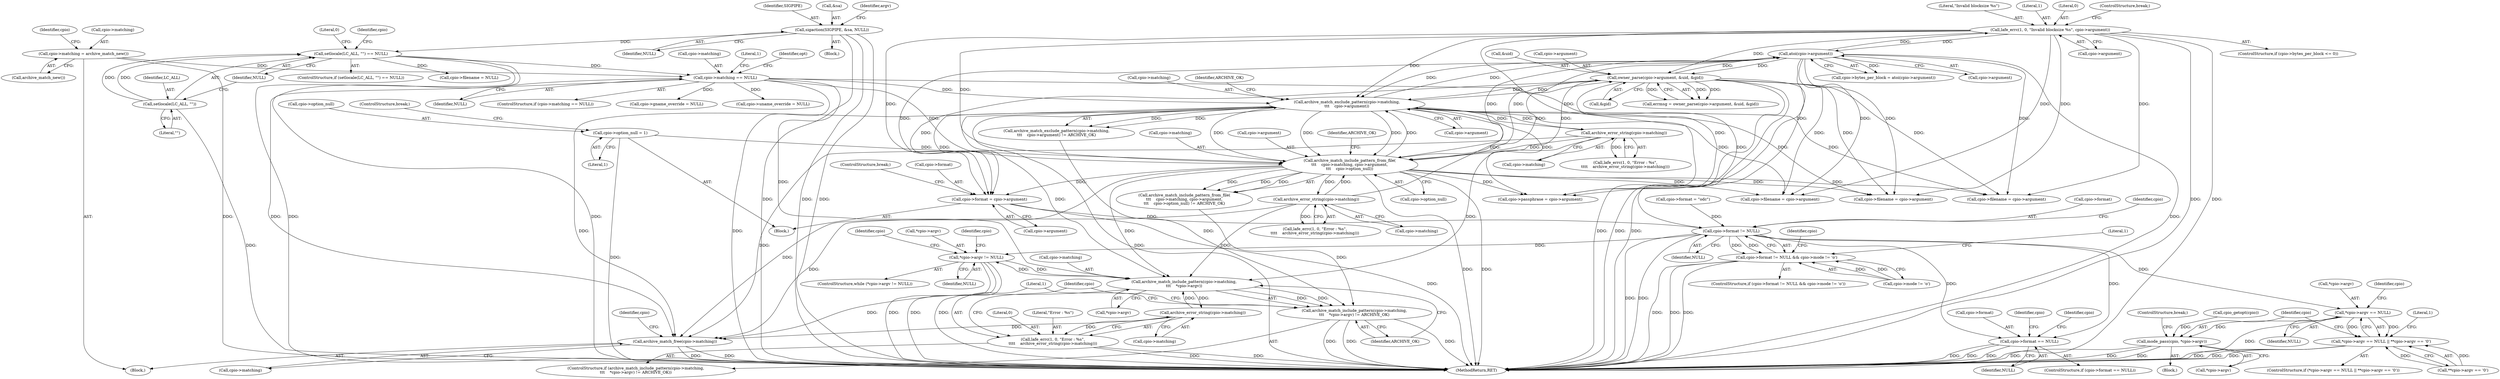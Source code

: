 digraph "0_libarchive_59357157706d47c365b2227739e17daba3607526@pointer" {
"1000474" [label="(Call,cpio->format = cpio->argument)"];
"1000392" [label="(Call,lafe_errc(1, 0, \"Invalid blocksize %s\", cpio->argument))"];
"1000382" [label="(Call,atoi(cpio->argument))"];
"1000670" [label="(Call,owner_parse(cpio->argument, &uid, &gid))"];
"1000449" [label="(Call,archive_match_exclude_pattern(cpio->matching,\n\t\t\t    cpio->argument))"];
"1000321" [label="(Call,cpio->matching == NULL)"];
"1000315" [label="(Call,cpio->matching = archive_match_new())"];
"1000211" [label="(Call,setlocale(LC_ALL, \"\") == NULL)"];
"1000212" [label="(Call,setlocale(LC_ALL, \"\"))"];
"1000201" [label="(Call,sigaction(SIGPIPE, &sa, NULL))"];
"1000461" [label="(Call,archive_error_string(cpio->matching))"];
"1000417" [label="(Call,archive_match_include_pattern_from_file(\n\t\t\t    cpio->matching, cpio->argument,\n\t\t\t    cpio->option_null))"];
"1000432" [label="(Call,archive_error_string(cpio->matching))"];
"1000343" [label="(Call,cpio->option_null = 1)"];
"1000832" [label="(Call,cpio->format != NULL)"];
"1000831" [label="(Call,cpio->format != NULL && cpio->mode != 'o')"];
"1000880" [label="(Call,cpio->format == NULL)"];
"1000895" [label="(Call,*cpio->argv != NULL)"];
"1000904" [label="(Call,archive_match_include_pattern(cpio->matching,\n\t\t\t    *cpio->argv))"];
"1000903" [label="(Call,archive_match_include_pattern(cpio->matching,\n\t\t\t    *cpio->argv) != ARCHIVE_OK)"];
"1000917" [label="(Call,archive_error_string(cpio->matching))"];
"1000913" [label="(Call,lafe_errc(1, 0, \"Error : %s\",\n\t\t\t\t    archive_error_string(cpio->matching)))"];
"1000971" [label="(Call,archive_match_free(cpio->matching))"];
"1000942" [label="(Call,*cpio->argv == NULL)"];
"1000941" [label="(Call,*cpio->argv == NULL || **cpio->argv == '\0')"];
"1000959" [label="(Call,mode_pass(cpio, *cpio->argv))"];
"1000645" [label="(Call,cpio->passphrase = cpio->argument)"];
"1000913" [label="(Call,lafe_errc(1, 0, \"Error : %s\",\n\t\t\t\t    archive_error_string(cpio->matching)))"];
"1000977" [label="(Identifier,cpio)"];
"1000322" [label="(Call,cpio->matching)"];
"1000347" [label="(Literal,1)"];
"1000849" [label="(Identifier,cpio)"];
"1000904" [label="(Call,archive_match_include_pattern(cpio->matching,\n\t\t\t    *cpio->argv))"];
"1000448" [label="(Call,archive_match_exclude_pattern(cpio->matching,\n\t\t\t    cpio->argument) != ARCHIVE_OK)"];
"1000433" [label="(Call,cpio->matching)"];
"1000386" [label="(ControlStructure,if (cpio->bytes_per_block <= 0))"];
"1000213" [label="(Identifier,LC_ALL)"];
"1000208" [label="(Identifier,argv)"];
"1000202" [label="(Identifier,SIGPIPE)"];
"1000832" [label="(Call,cpio->format != NULL)"];
"1000462" [label="(Call,cpio->matching)"];
"1000714" [label="(Call,cpio->gname_override = NULL)"];
"1000217" [label="(Literal,0)"];
"1000343" [label="(Call,cpio->option_null = 1)"];
"1000836" [label="(Identifier,NULL)"];
"1000341" [label="(Block,)"];
"1000891" [label="(Identifier,cpio)"];
"1000877" [label="(Block,)"];
"1000902" [label="(ControlStructure,if (archive_match_include_pattern(cpio->matching,\n\t\t\t    *cpio->argv) != ARCHIVE_OK))"];
"1000392" [label="(Call,lafe_errc(1, 0, \"Invalid blocksize %s\", cpio->argument))"];
"1000424" [label="(Call,cpio->option_null)"];
"1000456" [label="(Identifier,ARCHIVE_OK)"];
"1000418" [label="(Call,cpio->matching)"];
"1000212" [label="(Call,setlocale(LC_ALL, \"\"))"];
"1000416" [label="(Call,archive_match_include_pattern_from_file(\n\t\t\t    cpio->matching, cpio->argument,\n\t\t\t    cpio->option_null) != ARCHIVE_OK)"];
"1000908" [label="(Call,*cpio->argv)"];
"1000956" [label="(Literal,1)"];
"1000995" [label="(MethodReturn,RET)"];
"1000912" [label="(Identifier,ARCHIVE_OK)"];
"1000959" [label="(Call,mode_pass(cpio, *cpio->argv))"];
"1000427" [label="(Identifier,ARCHIVE_OK)"];
"1000965" [label="(ControlStructure,break;)"];
"1000923" [label="(Identifier,cpio)"];
"1000478" [label="(Call,cpio->argument)"];
"1000952" [label="(Identifier,cpio)"];
"1000943" [label="(Call,*cpio->argv)"];
"1000903" [label="(Call,archive_match_include_pattern(cpio->matching,\n\t\t\t    *cpio->argv) != ARCHIVE_OK)"];
"1000971" [label="(Call,archive_match_free(cpio->matching))"];
"1000396" [label="(Call,cpio->argument)"];
"1000896" [label="(Call,*cpio->argv)"];
"1000393" [label="(Literal,1)"];
"1000881" [label="(Call,cpio->format)"];
"1000475" [label="(Call,cpio->format)"];
"1000831" [label="(Call,cpio->format != NULL && cpio->mode != 'o')"];
"1000323" [label="(Identifier,cpio)"];
"1000344" [label="(Call,cpio->option_null)"];
"1000457" [label="(Call,lafe_errc(1, 0, \"Error : %s\",\n\t\t\t\t    archive_error_string(cpio->matching)))"];
"1000843" [label="(Literal,1)"];
"1000895" [label="(Call,*cpio->argv != NULL)"];
"1000215" [label="(Identifier,NULL)"];
"1000315" [label="(Call,cpio->matching = archive_match_new())"];
"1000210" [label="(ControlStructure,if (setlocale(LC_ALL, \"\") == NULL))"];
"1000474" [label="(Call,cpio->format = cpio->argument)"];
"1000394" [label="(Literal,0)"];
"1000221" [label="(Identifier,cpio)"];
"1000668" [label="(Call,errmsg = owner_parse(cpio->argument, &uid, &gid))"];
"1000205" [label="(Identifier,NULL)"];
"1000591" [label="(Call,cpio->filename = cpio->argument)"];
"1000319" [label="(Call,archive_match_new())"];
"1000830" [label="(ControlStructure,if (cpio->format != NULL && cpio->mode != 'o'))"];
"1000449" [label="(Call,archive_match_exclude_pattern(cpio->matching,\n\t\t\t    cpio->argument))"];
"1000884" [label="(Identifier,NULL)"];
"1000931" [label="(Identifier,cpio)"];
"1000915" [label="(Literal,0)"];
"1000327" [label="(Literal,1)"];
"1000670" [label="(Call,owner_parse(cpio->argument, &uid, &gid))"];
"1000155" [label="(Block,)"];
"1000906" [label="(Identifier,cpio)"];
"1000378" [label="(Call,cpio->bytes_per_block = atoi(cpio->argument))"];
"1000316" [label="(Call,cpio->matching)"];
"1000428" [label="(Call,lafe_errc(1, 0, \"Error : %s\",\n\t\t\t\t    archive_error_string(cpio->matching)))"];
"1000887" [label="(Identifier,cpio)"];
"1000421" [label="(Call,cpio->argument)"];
"1000879" [label="(ControlStructure,if (cpio->format == NULL))"];
"1000201" [label="(Call,sigaction(SIGPIPE, &sa, NULL))"];
"1000674" [label="(Call,&uid)"];
"1000941" [label="(Call,*cpio->argv == NULL || **cpio->argv == '\0')"];
"1000676" [label="(Call,&gid)"];
"1000450" [label="(Call,cpio->matching)"];
"1000914" [label="(Literal,1)"];
"1000972" [label="(Call,cpio->matching)"];
"1000900" [label="(Identifier,NULL)"];
"1000698" [label="(Call,cpio->uname_override = NULL)"];
"1000481" [label="(ControlStructure,break;)"];
"1000880" [label="(Call,cpio->format == NULL)"];
"1000325" [label="(Identifier,NULL)"];
"1000382" [label="(Call,atoi(cpio->argument))"];
"1000334" [label="(Call,cpio_getopt(cpio))"];
"1000401" [label="(Call,cpio->format = \"odc\")"];
"1000833" [label="(Call,cpio->format)"];
"1000333" [label="(Identifier,opt)"];
"1000211" [label="(Call,setlocale(LC_ALL, \"\") == NULL)"];
"1000948" [label="(Call,**cpio->argv == '\0')"];
"1000417" [label="(Call,archive_match_include_pattern_from_file(\n\t\t\t    cpio->matching, cpio->argument,\n\t\t\t    cpio->option_null))"];
"1000383" [label="(Call,cpio->argument)"];
"1000839" [label="(Identifier,cpio)"];
"1000917" [label="(Call,archive_error_string(cpio->matching))"];
"1000214" [label="(Literal,\"\")"];
"1000348" [label="(ControlStructure,break;)"];
"1000310" [label="(Call,cpio->filename = NULL)"];
"1000438" [label="(Call,cpio->filename = cpio->argument)"];
"1000432" [label="(Call,archive_error_string(cpio->matching))"];
"1000894" [label="(ControlStructure,while (*cpio->argv != NULL))"];
"1000453" [label="(Call,cpio->argument)"];
"1000399" [label="(ControlStructure,break;)"];
"1000486" [label="(Call,cpio->filename = cpio->argument)"];
"1000960" [label="(Identifier,cpio)"];
"1000918" [label="(Call,cpio->matching)"];
"1000916" [label="(Literal,\"Error : %s\")"];
"1000961" [label="(Call,*cpio->argv)"];
"1000837" [label="(Call,cpio->mode != 'o')"];
"1000320" [label="(ControlStructure,if (cpio->matching == NULL))"];
"1000947" [label="(Identifier,NULL)"];
"1000940" [label="(ControlStructure,if (*cpio->argv == NULL || **cpio->argv == '\0'))"];
"1000671" [label="(Call,cpio->argument)"];
"1000321" [label="(Call,cpio->matching == NULL)"];
"1000461" [label="(Call,archive_error_string(cpio->matching))"];
"1000203" [label="(Call,&sa)"];
"1000942" [label="(Call,*cpio->argv == NULL)"];
"1000395" [label="(Literal,\"Invalid blocksize %s\")"];
"1000905" [label="(Call,cpio->matching)"];
"1000184" [label="(Block,)"];
"1000474" -> "1000341"  [label="AST: "];
"1000474" -> "1000478"  [label="CFG: "];
"1000475" -> "1000474"  [label="AST: "];
"1000478" -> "1000474"  [label="AST: "];
"1000481" -> "1000474"  [label="CFG: "];
"1000474" -> "1000995"  [label="DDG: "];
"1000392" -> "1000474"  [label="DDG: "];
"1000382" -> "1000474"  [label="DDG: "];
"1000670" -> "1000474"  [label="DDG: "];
"1000449" -> "1000474"  [label="DDG: "];
"1000417" -> "1000474"  [label="DDG: "];
"1000474" -> "1000832"  [label="DDG: "];
"1000392" -> "1000386"  [label="AST: "];
"1000392" -> "1000396"  [label="CFG: "];
"1000393" -> "1000392"  [label="AST: "];
"1000394" -> "1000392"  [label="AST: "];
"1000395" -> "1000392"  [label="AST: "];
"1000396" -> "1000392"  [label="AST: "];
"1000399" -> "1000392"  [label="CFG: "];
"1000392" -> "1000995"  [label="DDG: "];
"1000392" -> "1000995"  [label="DDG: "];
"1000392" -> "1000382"  [label="DDG: "];
"1000382" -> "1000392"  [label="DDG: "];
"1000392" -> "1000417"  [label="DDG: "];
"1000392" -> "1000438"  [label="DDG: "];
"1000392" -> "1000449"  [label="DDG: "];
"1000392" -> "1000486"  [label="DDG: "];
"1000392" -> "1000591"  [label="DDG: "];
"1000392" -> "1000645"  [label="DDG: "];
"1000392" -> "1000670"  [label="DDG: "];
"1000382" -> "1000378"  [label="AST: "];
"1000382" -> "1000383"  [label="CFG: "];
"1000383" -> "1000382"  [label="AST: "];
"1000378" -> "1000382"  [label="CFG: "];
"1000382" -> "1000995"  [label="DDG: "];
"1000382" -> "1000378"  [label="DDG: "];
"1000670" -> "1000382"  [label="DDG: "];
"1000449" -> "1000382"  [label="DDG: "];
"1000417" -> "1000382"  [label="DDG: "];
"1000382" -> "1000417"  [label="DDG: "];
"1000382" -> "1000438"  [label="DDG: "];
"1000382" -> "1000449"  [label="DDG: "];
"1000382" -> "1000486"  [label="DDG: "];
"1000382" -> "1000591"  [label="DDG: "];
"1000382" -> "1000645"  [label="DDG: "];
"1000382" -> "1000670"  [label="DDG: "];
"1000670" -> "1000668"  [label="AST: "];
"1000670" -> "1000676"  [label="CFG: "];
"1000671" -> "1000670"  [label="AST: "];
"1000674" -> "1000670"  [label="AST: "];
"1000676" -> "1000670"  [label="AST: "];
"1000668" -> "1000670"  [label="CFG: "];
"1000670" -> "1000995"  [label="DDG: "];
"1000670" -> "1000995"  [label="DDG: "];
"1000670" -> "1000995"  [label="DDG: "];
"1000670" -> "1000417"  [label="DDG: "];
"1000670" -> "1000438"  [label="DDG: "];
"1000670" -> "1000449"  [label="DDG: "];
"1000670" -> "1000486"  [label="DDG: "];
"1000670" -> "1000591"  [label="DDG: "];
"1000670" -> "1000645"  [label="DDG: "];
"1000670" -> "1000668"  [label="DDG: "];
"1000670" -> "1000668"  [label="DDG: "];
"1000670" -> "1000668"  [label="DDG: "];
"1000449" -> "1000670"  [label="DDG: "];
"1000417" -> "1000670"  [label="DDG: "];
"1000449" -> "1000448"  [label="AST: "];
"1000449" -> "1000453"  [label="CFG: "];
"1000450" -> "1000449"  [label="AST: "];
"1000453" -> "1000449"  [label="AST: "];
"1000456" -> "1000449"  [label="CFG: "];
"1000449" -> "1000995"  [label="DDG: "];
"1000449" -> "1000417"  [label="DDG: "];
"1000449" -> "1000417"  [label="DDG: "];
"1000449" -> "1000438"  [label="DDG: "];
"1000449" -> "1000448"  [label="DDG: "];
"1000449" -> "1000448"  [label="DDG: "];
"1000321" -> "1000449"  [label="DDG: "];
"1000461" -> "1000449"  [label="DDG: "];
"1000417" -> "1000449"  [label="DDG: "];
"1000417" -> "1000449"  [label="DDG: "];
"1000432" -> "1000449"  [label="DDG: "];
"1000449" -> "1000461"  [label="DDG: "];
"1000449" -> "1000486"  [label="DDG: "];
"1000449" -> "1000591"  [label="DDG: "];
"1000449" -> "1000645"  [label="DDG: "];
"1000449" -> "1000904"  [label="DDG: "];
"1000449" -> "1000971"  [label="DDG: "];
"1000321" -> "1000320"  [label="AST: "];
"1000321" -> "1000325"  [label="CFG: "];
"1000322" -> "1000321"  [label="AST: "];
"1000325" -> "1000321"  [label="AST: "];
"1000327" -> "1000321"  [label="CFG: "];
"1000333" -> "1000321"  [label="CFG: "];
"1000321" -> "1000995"  [label="DDG: "];
"1000315" -> "1000321"  [label="DDG: "];
"1000211" -> "1000321"  [label="DDG: "];
"1000321" -> "1000417"  [label="DDG: "];
"1000321" -> "1000698"  [label="DDG: "];
"1000321" -> "1000714"  [label="DDG: "];
"1000321" -> "1000832"  [label="DDG: "];
"1000321" -> "1000904"  [label="DDG: "];
"1000321" -> "1000971"  [label="DDG: "];
"1000315" -> "1000155"  [label="AST: "];
"1000315" -> "1000319"  [label="CFG: "];
"1000316" -> "1000315"  [label="AST: "];
"1000319" -> "1000315"  [label="AST: "];
"1000323" -> "1000315"  [label="CFG: "];
"1000315" -> "1000995"  [label="DDG: "];
"1000211" -> "1000210"  [label="AST: "];
"1000211" -> "1000215"  [label="CFG: "];
"1000212" -> "1000211"  [label="AST: "];
"1000215" -> "1000211"  [label="AST: "];
"1000217" -> "1000211"  [label="CFG: "];
"1000221" -> "1000211"  [label="CFG: "];
"1000211" -> "1000995"  [label="DDG: "];
"1000211" -> "1000995"  [label="DDG: "];
"1000212" -> "1000211"  [label="DDG: "];
"1000212" -> "1000211"  [label="DDG: "];
"1000201" -> "1000211"  [label="DDG: "];
"1000211" -> "1000310"  [label="DDG: "];
"1000212" -> "1000214"  [label="CFG: "];
"1000213" -> "1000212"  [label="AST: "];
"1000214" -> "1000212"  [label="AST: "];
"1000215" -> "1000212"  [label="CFG: "];
"1000212" -> "1000995"  [label="DDG: "];
"1000201" -> "1000184"  [label="AST: "];
"1000201" -> "1000205"  [label="CFG: "];
"1000202" -> "1000201"  [label="AST: "];
"1000203" -> "1000201"  [label="AST: "];
"1000205" -> "1000201"  [label="AST: "];
"1000208" -> "1000201"  [label="CFG: "];
"1000201" -> "1000995"  [label="DDG: "];
"1000201" -> "1000995"  [label="DDG: "];
"1000201" -> "1000995"  [label="DDG: "];
"1000461" -> "1000457"  [label="AST: "];
"1000461" -> "1000462"  [label="CFG: "];
"1000462" -> "1000461"  [label="AST: "];
"1000457" -> "1000461"  [label="CFG: "];
"1000461" -> "1000417"  [label="DDG: "];
"1000461" -> "1000457"  [label="DDG: "];
"1000461" -> "1000904"  [label="DDG: "];
"1000461" -> "1000971"  [label="DDG: "];
"1000417" -> "1000416"  [label="AST: "];
"1000417" -> "1000424"  [label="CFG: "];
"1000418" -> "1000417"  [label="AST: "];
"1000421" -> "1000417"  [label="AST: "];
"1000424" -> "1000417"  [label="AST: "];
"1000427" -> "1000417"  [label="CFG: "];
"1000417" -> "1000995"  [label="DDG: "];
"1000417" -> "1000995"  [label="DDG: "];
"1000417" -> "1000416"  [label="DDG: "];
"1000417" -> "1000416"  [label="DDG: "];
"1000417" -> "1000416"  [label="DDG: "];
"1000432" -> "1000417"  [label="DDG: "];
"1000343" -> "1000417"  [label="DDG: "];
"1000417" -> "1000432"  [label="DDG: "];
"1000417" -> "1000438"  [label="DDG: "];
"1000417" -> "1000486"  [label="DDG: "];
"1000417" -> "1000591"  [label="DDG: "];
"1000417" -> "1000645"  [label="DDG: "];
"1000417" -> "1000904"  [label="DDG: "];
"1000417" -> "1000971"  [label="DDG: "];
"1000432" -> "1000428"  [label="AST: "];
"1000432" -> "1000433"  [label="CFG: "];
"1000433" -> "1000432"  [label="AST: "];
"1000428" -> "1000432"  [label="CFG: "];
"1000432" -> "1000428"  [label="DDG: "];
"1000432" -> "1000904"  [label="DDG: "];
"1000432" -> "1000971"  [label="DDG: "];
"1000343" -> "1000341"  [label="AST: "];
"1000343" -> "1000347"  [label="CFG: "];
"1000344" -> "1000343"  [label="AST: "];
"1000347" -> "1000343"  [label="AST: "];
"1000348" -> "1000343"  [label="CFG: "];
"1000343" -> "1000995"  [label="DDG: "];
"1000832" -> "1000831"  [label="AST: "];
"1000832" -> "1000836"  [label="CFG: "];
"1000833" -> "1000832"  [label="AST: "];
"1000836" -> "1000832"  [label="AST: "];
"1000839" -> "1000832"  [label="CFG: "];
"1000831" -> "1000832"  [label="CFG: "];
"1000832" -> "1000995"  [label="DDG: "];
"1000832" -> "1000995"  [label="DDG: "];
"1000832" -> "1000831"  [label="DDG: "];
"1000832" -> "1000831"  [label="DDG: "];
"1000401" -> "1000832"  [label="DDG: "];
"1000832" -> "1000880"  [label="DDG: "];
"1000832" -> "1000880"  [label="DDG: "];
"1000832" -> "1000895"  [label="DDG: "];
"1000832" -> "1000942"  [label="DDG: "];
"1000831" -> "1000830"  [label="AST: "];
"1000831" -> "1000837"  [label="CFG: "];
"1000837" -> "1000831"  [label="AST: "];
"1000843" -> "1000831"  [label="CFG: "];
"1000849" -> "1000831"  [label="CFG: "];
"1000831" -> "1000995"  [label="DDG: "];
"1000831" -> "1000995"  [label="DDG: "];
"1000831" -> "1000995"  [label="DDG: "];
"1000837" -> "1000831"  [label="DDG: "];
"1000837" -> "1000831"  [label="DDG: "];
"1000880" -> "1000879"  [label="AST: "];
"1000880" -> "1000884"  [label="CFG: "];
"1000881" -> "1000880"  [label="AST: "];
"1000884" -> "1000880"  [label="AST: "];
"1000887" -> "1000880"  [label="CFG: "];
"1000891" -> "1000880"  [label="CFG: "];
"1000880" -> "1000995"  [label="DDG: "];
"1000880" -> "1000995"  [label="DDG: "];
"1000880" -> "1000995"  [label="DDG: "];
"1000895" -> "1000894"  [label="AST: "];
"1000895" -> "1000900"  [label="CFG: "];
"1000896" -> "1000895"  [label="AST: "];
"1000900" -> "1000895"  [label="AST: "];
"1000906" -> "1000895"  [label="CFG: "];
"1000931" -> "1000895"  [label="CFG: "];
"1000895" -> "1000995"  [label="DDG: "];
"1000895" -> "1000995"  [label="DDG: "];
"1000895" -> "1000995"  [label="DDG: "];
"1000904" -> "1000895"  [label="DDG: "];
"1000895" -> "1000904"  [label="DDG: "];
"1000904" -> "1000903"  [label="AST: "];
"1000904" -> "1000908"  [label="CFG: "];
"1000905" -> "1000904"  [label="AST: "];
"1000908" -> "1000904"  [label="AST: "];
"1000912" -> "1000904"  [label="CFG: "];
"1000904" -> "1000903"  [label="DDG: "];
"1000904" -> "1000903"  [label="DDG: "];
"1000917" -> "1000904"  [label="DDG: "];
"1000904" -> "1000917"  [label="DDG: "];
"1000904" -> "1000971"  [label="DDG: "];
"1000903" -> "1000902"  [label="AST: "];
"1000903" -> "1000912"  [label="CFG: "];
"1000912" -> "1000903"  [label="AST: "];
"1000914" -> "1000903"  [label="CFG: "];
"1000923" -> "1000903"  [label="CFG: "];
"1000903" -> "1000995"  [label="DDG: "];
"1000903" -> "1000995"  [label="DDG: "];
"1000903" -> "1000995"  [label="DDG: "];
"1000416" -> "1000903"  [label="DDG: "];
"1000448" -> "1000903"  [label="DDG: "];
"1000917" -> "1000913"  [label="AST: "];
"1000917" -> "1000918"  [label="CFG: "];
"1000918" -> "1000917"  [label="AST: "];
"1000913" -> "1000917"  [label="CFG: "];
"1000917" -> "1000913"  [label="DDG: "];
"1000917" -> "1000971"  [label="DDG: "];
"1000913" -> "1000902"  [label="AST: "];
"1000914" -> "1000913"  [label="AST: "];
"1000915" -> "1000913"  [label="AST: "];
"1000916" -> "1000913"  [label="AST: "];
"1000923" -> "1000913"  [label="CFG: "];
"1000913" -> "1000995"  [label="DDG: "];
"1000913" -> "1000995"  [label="DDG: "];
"1000971" -> "1000155"  [label="AST: "];
"1000971" -> "1000972"  [label="CFG: "];
"1000972" -> "1000971"  [label="AST: "];
"1000977" -> "1000971"  [label="CFG: "];
"1000971" -> "1000995"  [label="DDG: "];
"1000971" -> "1000995"  [label="DDG: "];
"1000942" -> "1000941"  [label="AST: "];
"1000942" -> "1000947"  [label="CFG: "];
"1000943" -> "1000942"  [label="AST: "];
"1000947" -> "1000942"  [label="AST: "];
"1000952" -> "1000942"  [label="CFG: "];
"1000941" -> "1000942"  [label="CFG: "];
"1000942" -> "1000995"  [label="DDG: "];
"1000942" -> "1000941"  [label="DDG: "];
"1000942" -> "1000941"  [label="DDG: "];
"1000942" -> "1000959"  [label="DDG: "];
"1000941" -> "1000940"  [label="AST: "];
"1000941" -> "1000948"  [label="CFG: "];
"1000948" -> "1000941"  [label="AST: "];
"1000956" -> "1000941"  [label="CFG: "];
"1000960" -> "1000941"  [label="CFG: "];
"1000941" -> "1000995"  [label="DDG: "];
"1000941" -> "1000995"  [label="DDG: "];
"1000941" -> "1000995"  [label="DDG: "];
"1000948" -> "1000941"  [label="DDG: "];
"1000948" -> "1000941"  [label="DDG: "];
"1000959" -> "1000877"  [label="AST: "];
"1000959" -> "1000961"  [label="CFG: "];
"1000960" -> "1000959"  [label="AST: "];
"1000961" -> "1000959"  [label="AST: "];
"1000965" -> "1000959"  [label="CFG: "];
"1000959" -> "1000995"  [label="DDG: "];
"1000959" -> "1000995"  [label="DDG: "];
"1000959" -> "1000995"  [label="DDG: "];
"1000334" -> "1000959"  [label="DDG: "];
}
